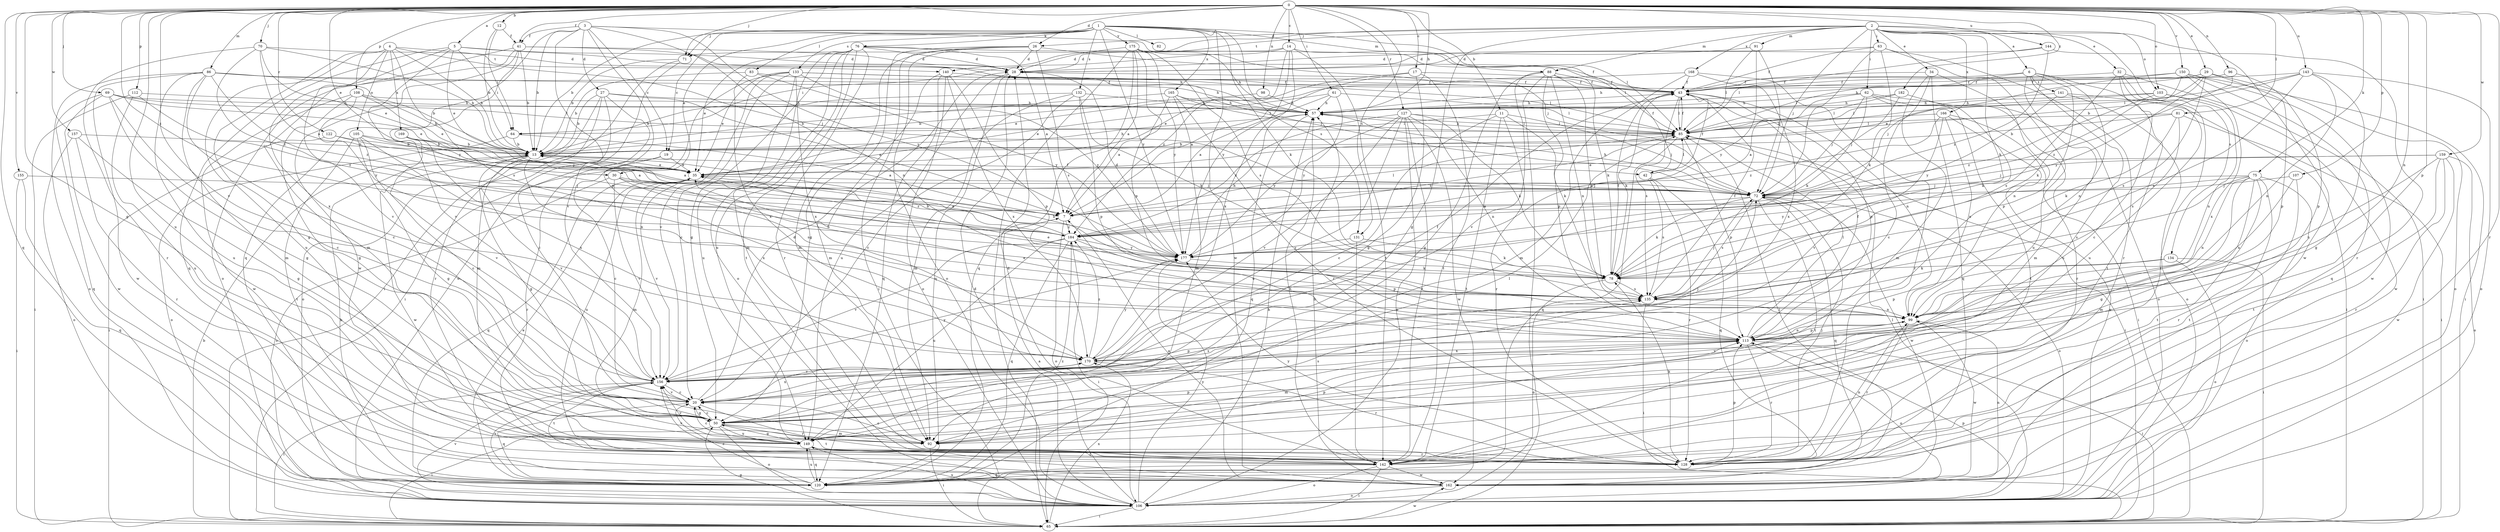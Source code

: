 strict digraph  {
0;
1;
2;
3;
4;
5;
6;
7;
11;
12;
13;
14;
17;
19;
20;
26;
27;
28;
29;
30;
32;
34;
35;
41;
42;
43;
50;
57;
61;
62;
63;
64;
65;
69;
70;
71;
72;
75;
76;
78;
81;
82;
83;
85;
86;
88;
91;
92;
96;
98;
99;
103;
105;
106;
107;
108;
112;
113;
120;
122;
127;
128;
131;
132;
133;
134;
135;
140;
141;
142;
143;
144;
149;
150;
155;
156;
157;
159;
162;
165;
166;
168;
169;
170;
175;
177;
182;
184;
0 -> 5  [label=a];
0 -> 11  [label=b];
0 -> 12  [label=b];
0 -> 14  [label=c];
0 -> 17  [label=c];
0 -> 26  [label=d];
0 -> 29  [label=e];
0 -> 30  [label=e];
0 -> 41  [label=f];
0 -> 50  [label=g];
0 -> 57  [label=h];
0 -> 61  [label=i];
0 -> 69  [label=j];
0 -> 70  [label=j];
0 -> 71  [label=j];
0 -> 75  [label=k];
0 -> 81  [label=l];
0 -> 86  [label=m];
0 -> 96  [label=n];
0 -> 98  [label=n];
0 -> 99  [label=n];
0 -> 103  [label=o];
0 -> 107  [label=p];
0 -> 108  [label=p];
0 -> 112  [label=p];
0 -> 113  [label=p];
0 -> 120  [label=q];
0 -> 122  [label=r];
0 -> 127  [label=r];
0 -> 128  [label=r];
0 -> 131  [label=s];
0 -> 143  [label=u];
0 -> 144  [label=u];
0 -> 149  [label=u];
0 -> 150  [label=v];
0 -> 155  [label=v];
0 -> 156  [label=v];
0 -> 157  [label=w];
0 -> 159  [label=w];
0 -> 182  [label=z];
0 -> 184  [label=z];
1 -> 13  [label=b];
1 -> 19  [label=c];
1 -> 30  [label=e];
1 -> 71  [label=j];
1 -> 76  [label=k];
1 -> 78  [label=k];
1 -> 82  [label=l];
1 -> 83  [label=l];
1 -> 85  [label=l];
1 -> 88  [label=m];
1 -> 131  [label=s];
1 -> 132  [label=s];
1 -> 133  [label=s];
1 -> 162  [label=w];
1 -> 165  [label=x];
1 -> 175  [label=y];
1 -> 177  [label=y];
2 -> 6  [label=a];
2 -> 26  [label=d];
2 -> 32  [label=e];
2 -> 34  [label=e];
2 -> 50  [label=g];
2 -> 62  [label=i];
2 -> 63  [label=i];
2 -> 71  [label=j];
2 -> 72  [label=j];
2 -> 78  [label=k];
2 -> 88  [label=m];
2 -> 91  [label=m];
2 -> 103  [label=o];
2 -> 134  [label=s];
2 -> 140  [label=t];
2 -> 162  [label=w];
2 -> 166  [label=x];
2 -> 168  [label=x];
3 -> 13  [label=b];
3 -> 19  [label=c];
3 -> 27  [label=d];
3 -> 41  [label=f];
3 -> 72  [label=j];
3 -> 99  [label=n];
3 -> 113  [label=p];
3 -> 120  [label=q];
3 -> 156  [label=v];
3 -> 177  [label=y];
4 -> 13  [label=b];
4 -> 50  [label=g];
4 -> 72  [label=j];
4 -> 105  [label=o];
4 -> 135  [label=s];
4 -> 140  [label=t];
4 -> 149  [label=u];
4 -> 156  [label=v];
4 -> 169  [label=x];
5 -> 28  [label=d];
5 -> 35  [label=e];
5 -> 57  [label=h];
5 -> 64  [label=i];
5 -> 120  [label=q];
5 -> 170  [label=x];
5 -> 177  [label=y];
6 -> 57  [label=h];
6 -> 85  [label=l];
6 -> 92  [label=m];
6 -> 99  [label=n];
6 -> 113  [label=p];
6 -> 141  [label=t];
6 -> 142  [label=t];
6 -> 149  [label=u];
7 -> 85  [label=l];
7 -> 106  [label=o];
7 -> 184  [label=z];
11 -> 20  [label=c];
11 -> 64  [label=i];
11 -> 72  [label=j];
11 -> 78  [label=k];
11 -> 128  [label=r];
11 -> 142  [label=t];
12 -> 13  [label=b];
12 -> 41  [label=f];
12 -> 64  [label=i];
13 -> 35  [label=e];
13 -> 42  [label=f];
13 -> 50  [label=g];
13 -> 57  [label=h];
13 -> 156  [label=v];
13 -> 162  [label=w];
13 -> 170  [label=x];
14 -> 28  [label=d];
14 -> 42  [label=f];
14 -> 64  [label=i];
14 -> 142  [label=t];
14 -> 170  [label=x];
14 -> 177  [label=y];
14 -> 184  [label=z];
17 -> 7  [label=a];
17 -> 35  [label=e];
17 -> 43  [label=f];
17 -> 50  [label=g];
17 -> 142  [label=t];
19 -> 20  [label=c];
19 -> 35  [label=e];
19 -> 128  [label=r];
20 -> 28  [label=d];
20 -> 50  [label=g];
20 -> 120  [label=q];
20 -> 128  [label=r];
20 -> 135  [label=s];
20 -> 156  [label=v];
20 -> 170  [label=x];
26 -> 28  [label=d];
26 -> 50  [label=g];
26 -> 65  [label=i];
26 -> 85  [label=l];
26 -> 92  [label=m];
26 -> 106  [label=o];
26 -> 135  [label=s];
27 -> 7  [label=a];
27 -> 13  [label=b];
27 -> 20  [label=c];
27 -> 57  [label=h];
27 -> 92  [label=m];
27 -> 106  [label=o];
27 -> 128  [label=r];
28 -> 43  [label=f];
28 -> 120  [label=q];
28 -> 149  [label=u];
29 -> 35  [label=e];
29 -> 43  [label=f];
29 -> 57  [label=h];
29 -> 106  [label=o];
29 -> 113  [label=p];
29 -> 135  [label=s];
29 -> 177  [label=y];
30 -> 72  [label=j];
30 -> 106  [label=o];
30 -> 135  [label=s];
30 -> 156  [label=v];
30 -> 184  [label=z];
32 -> 20  [label=c];
32 -> 43  [label=f];
32 -> 65  [label=i];
32 -> 135  [label=s];
32 -> 142  [label=t];
32 -> 149  [label=u];
34 -> 20  [label=c];
34 -> 43  [label=f];
34 -> 92  [label=m];
34 -> 99  [label=n];
34 -> 120  [label=q];
35 -> 72  [label=j];
35 -> 92  [label=m];
35 -> 120  [label=q];
35 -> 149  [label=u];
35 -> 156  [label=v];
41 -> 13  [label=b];
41 -> 28  [label=d];
41 -> 72  [label=j];
41 -> 92  [label=m];
41 -> 106  [label=o];
41 -> 156  [label=v];
41 -> 162  [label=w];
42 -> 43  [label=f];
42 -> 85  [label=l];
42 -> 120  [label=q];
42 -> 128  [label=r];
42 -> 135  [label=s];
43 -> 57  [label=h];
43 -> 78  [label=k];
43 -> 85  [label=l];
43 -> 99  [label=n];
43 -> 113  [label=p];
43 -> 135  [label=s];
50 -> 20  [label=c];
50 -> 65  [label=i];
50 -> 85  [label=l];
50 -> 92  [label=m];
50 -> 106  [label=o];
50 -> 135  [label=s];
50 -> 142  [label=t];
50 -> 149  [label=u];
57 -> 85  [label=l];
57 -> 120  [label=q];
61 -> 7  [label=a];
61 -> 35  [label=e];
61 -> 57  [label=h];
61 -> 85  [label=l];
61 -> 177  [label=y];
62 -> 7  [label=a];
62 -> 57  [label=h];
62 -> 72  [label=j];
62 -> 78  [label=k];
62 -> 106  [label=o];
62 -> 128  [label=r];
62 -> 142  [label=t];
63 -> 28  [label=d];
63 -> 43  [label=f];
63 -> 72  [label=j];
63 -> 78  [label=k];
63 -> 128  [label=r];
63 -> 149  [label=u];
64 -> 7  [label=a];
64 -> 13  [label=b];
64 -> 106  [label=o];
65 -> 13  [label=b];
65 -> 50  [label=g];
65 -> 162  [label=w];
65 -> 170  [label=x];
69 -> 20  [label=c];
69 -> 35  [label=e];
69 -> 50  [label=g];
69 -> 57  [label=h];
69 -> 85  [label=l];
69 -> 120  [label=q];
69 -> 162  [label=w];
70 -> 7  [label=a];
70 -> 13  [label=b];
70 -> 28  [label=d];
70 -> 35  [label=e];
70 -> 128  [label=r];
70 -> 184  [label=z];
71 -> 13  [label=b];
71 -> 65  [label=i];
71 -> 106  [label=o];
72 -> 7  [label=a];
72 -> 57  [label=h];
72 -> 78  [label=k];
72 -> 106  [label=o];
72 -> 120  [label=q];
72 -> 135  [label=s];
72 -> 142  [label=t];
72 -> 162  [label=w];
75 -> 50  [label=g];
75 -> 72  [label=j];
75 -> 92  [label=m];
75 -> 99  [label=n];
75 -> 106  [label=o];
75 -> 128  [label=r];
75 -> 135  [label=s];
75 -> 142  [label=t];
75 -> 177  [label=y];
76 -> 7  [label=a];
76 -> 28  [label=d];
76 -> 35  [label=e];
76 -> 43  [label=f];
76 -> 50  [label=g];
76 -> 92  [label=m];
76 -> 106  [label=o];
76 -> 128  [label=r];
76 -> 142  [label=t];
76 -> 149  [label=u];
78 -> 13  [label=b];
78 -> 43  [label=f];
78 -> 106  [label=o];
78 -> 135  [label=s];
81 -> 13  [label=b];
81 -> 65  [label=i];
81 -> 78  [label=k];
81 -> 85  [label=l];
81 -> 135  [label=s];
83 -> 13  [label=b];
83 -> 43  [label=f];
83 -> 170  [label=x];
83 -> 177  [label=y];
85 -> 13  [label=b];
85 -> 43  [label=f];
85 -> 57  [label=h];
85 -> 65  [label=i];
85 -> 113  [label=p];
85 -> 120  [label=q];
85 -> 184  [label=z];
86 -> 13  [label=b];
86 -> 20  [label=c];
86 -> 43  [label=f];
86 -> 57  [label=h];
86 -> 92  [label=m];
86 -> 106  [label=o];
86 -> 149  [label=u];
86 -> 162  [label=w];
86 -> 184  [label=z];
88 -> 43  [label=f];
88 -> 50  [label=g];
88 -> 65  [label=i];
88 -> 78  [label=k];
88 -> 99  [label=n];
88 -> 113  [label=p];
88 -> 135  [label=s];
88 -> 156  [label=v];
91 -> 28  [label=d];
91 -> 72  [label=j];
91 -> 85  [label=l];
91 -> 177  [label=y];
92 -> 20  [label=c];
92 -> 65  [label=i];
92 -> 113  [label=p];
96 -> 43  [label=f];
96 -> 113  [label=p];
96 -> 184  [label=z];
98 -> 13  [label=b];
98 -> 57  [label=h];
99 -> 113  [label=p];
99 -> 128  [label=r];
99 -> 156  [label=v];
99 -> 162  [label=w];
103 -> 57  [label=h];
103 -> 85  [label=l];
103 -> 99  [label=n];
103 -> 162  [label=w];
103 -> 184  [label=z];
105 -> 13  [label=b];
105 -> 50  [label=g];
105 -> 72  [label=j];
105 -> 142  [label=t];
105 -> 156  [label=v];
105 -> 170  [label=x];
106 -> 7  [label=a];
106 -> 28  [label=d];
106 -> 57  [label=h];
106 -> 65  [label=i];
106 -> 85  [label=l];
106 -> 113  [label=p];
106 -> 149  [label=u];
106 -> 156  [label=v];
106 -> 177  [label=y];
107 -> 72  [label=j];
107 -> 99  [label=n];
107 -> 142  [label=t];
108 -> 13  [label=b];
108 -> 35  [label=e];
108 -> 50  [label=g];
108 -> 57  [label=h];
108 -> 162  [label=w];
108 -> 177  [label=y];
112 -> 57  [label=h];
112 -> 65  [label=i];
112 -> 149  [label=u];
112 -> 184  [label=z];
113 -> 35  [label=e];
113 -> 43  [label=f];
113 -> 65  [label=i];
113 -> 85  [label=l];
113 -> 92  [label=m];
113 -> 99  [label=n];
113 -> 106  [label=o];
113 -> 128  [label=r];
113 -> 170  [label=x];
120 -> 13  [label=b];
120 -> 20  [label=c];
120 -> 35  [label=e];
120 -> 149  [label=u];
120 -> 156  [label=v];
120 -> 184  [label=z];
122 -> 7  [label=a];
122 -> 13  [label=b];
122 -> 65  [label=i];
127 -> 78  [label=k];
127 -> 85  [label=l];
127 -> 99  [label=n];
127 -> 106  [label=o];
127 -> 142  [label=t];
127 -> 149  [label=u];
127 -> 156  [label=v];
127 -> 162  [label=w];
127 -> 177  [label=y];
127 -> 184  [label=z];
128 -> 72  [label=j];
128 -> 78  [label=k];
128 -> 99  [label=n];
128 -> 113  [label=p];
128 -> 156  [label=v];
128 -> 177  [label=y];
131 -> 78  [label=k];
131 -> 142  [label=t];
131 -> 177  [label=y];
132 -> 13  [label=b];
132 -> 20  [label=c];
132 -> 57  [label=h];
132 -> 78  [label=k];
132 -> 92  [label=m];
132 -> 113  [label=p];
133 -> 20  [label=c];
133 -> 35  [label=e];
133 -> 43  [label=f];
133 -> 65  [label=i];
133 -> 85  [label=l];
133 -> 149  [label=u];
133 -> 156  [label=v];
133 -> 170  [label=x];
133 -> 177  [label=y];
134 -> 65  [label=i];
134 -> 78  [label=k];
134 -> 106  [label=o];
134 -> 113  [label=p];
135 -> 13  [label=b];
135 -> 35  [label=e];
135 -> 43  [label=f];
135 -> 65  [label=i];
135 -> 72  [label=j];
135 -> 99  [label=n];
140 -> 43  [label=f];
140 -> 92  [label=m];
140 -> 106  [label=o];
140 -> 113  [label=p];
140 -> 120  [label=q];
140 -> 170  [label=x];
141 -> 57  [label=h];
141 -> 65  [label=i];
141 -> 106  [label=o];
141 -> 177  [label=y];
142 -> 28  [label=d];
142 -> 57  [label=h];
142 -> 65  [label=i];
142 -> 106  [label=o];
142 -> 120  [label=q];
142 -> 162  [label=w];
143 -> 13  [label=b];
143 -> 43  [label=f];
143 -> 50  [label=g];
143 -> 85  [label=l];
143 -> 99  [label=n];
143 -> 106  [label=o];
143 -> 135  [label=s];
144 -> 28  [label=d];
144 -> 85  [label=l];
144 -> 128  [label=r];
144 -> 184  [label=z];
149 -> 20  [label=c];
149 -> 50  [label=g];
149 -> 113  [label=p];
149 -> 120  [label=q];
149 -> 128  [label=r];
149 -> 142  [label=t];
149 -> 156  [label=v];
150 -> 43  [label=f];
150 -> 65  [label=i];
150 -> 72  [label=j];
150 -> 78  [label=k];
150 -> 120  [label=q];
150 -> 162  [label=w];
150 -> 170  [label=x];
155 -> 65  [label=i];
155 -> 72  [label=j];
155 -> 120  [label=q];
156 -> 20  [label=c];
156 -> 65  [label=i];
156 -> 72  [label=j];
156 -> 142  [label=t];
156 -> 177  [label=y];
157 -> 13  [label=b];
157 -> 50  [label=g];
157 -> 106  [label=o];
157 -> 128  [label=r];
159 -> 35  [label=e];
159 -> 72  [label=j];
159 -> 99  [label=n];
159 -> 106  [label=o];
159 -> 128  [label=r];
159 -> 142  [label=t];
159 -> 162  [label=w];
162 -> 7  [label=a];
162 -> 57  [label=h];
162 -> 85  [label=l];
162 -> 99  [label=n];
162 -> 106  [label=o];
165 -> 7  [label=a];
165 -> 13  [label=b];
165 -> 57  [label=h];
165 -> 85  [label=l];
165 -> 92  [label=m];
165 -> 128  [label=r];
166 -> 65  [label=i];
166 -> 85  [label=l];
166 -> 99  [label=n];
166 -> 106  [label=o];
166 -> 156  [label=v];
166 -> 184  [label=z];
168 -> 35  [label=e];
168 -> 43  [label=f];
168 -> 92  [label=m];
168 -> 128  [label=r];
168 -> 170  [label=x];
169 -> 7  [label=a];
169 -> 13  [label=b];
169 -> 20  [label=c];
169 -> 99  [label=n];
170 -> 43  [label=f];
170 -> 113  [label=p];
170 -> 128  [label=r];
170 -> 156  [label=v];
170 -> 177  [label=y];
170 -> 184  [label=z];
175 -> 7  [label=a];
175 -> 28  [label=d];
175 -> 57  [label=h];
175 -> 65  [label=i];
175 -> 113  [label=p];
175 -> 120  [label=q];
175 -> 135  [label=s];
175 -> 177  [label=y];
177 -> 13  [label=b];
177 -> 28  [label=d];
177 -> 57  [label=h];
177 -> 78  [label=k];
182 -> 57  [label=h];
182 -> 72  [label=j];
182 -> 78  [label=k];
182 -> 85  [label=l];
184 -> 35  [label=e];
184 -> 65  [label=i];
184 -> 113  [label=p];
184 -> 120  [label=q];
184 -> 149  [label=u];
184 -> 156  [label=v];
184 -> 177  [label=y];
}
